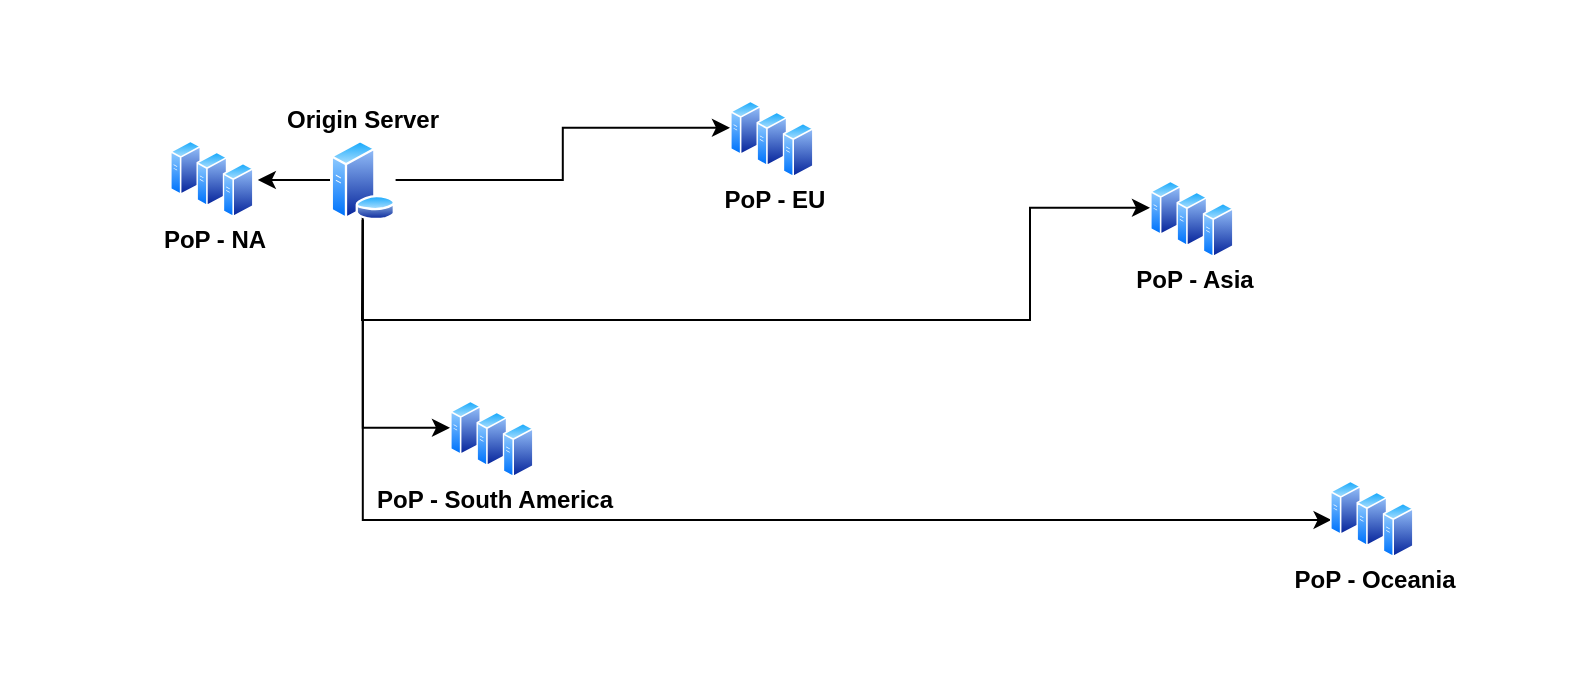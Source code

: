 <mxfile version="16.4.7" type="device"><diagram id="a2By9_nRGnN-nuRRObGp" name="Page-1"><mxGraphModel dx="731" dy="418" grid="1" gridSize="10" guides="1" tooltips="1" connect="1" arrows="1" fold="1" page="1" pageScale="1" pageWidth="827" pageHeight="1169" math="0" shadow="0"><root><mxCell id="0"/><mxCell id="1" parent="0"/><mxCell id="QGj0g1mmVDLod3xeCP2f-2" value="" style="shape=image;verticalLabelPosition=bottom;labelBackgroundColor=default;verticalAlign=top;aspect=fixed;imageAspect=0;image=https://upload.wikimedia.org/wikipedia/commons/a/ad/BlankMap-World_gray.svg;" vertex="1" parent="1"><mxGeometry x="15" y="10" width="796.39" height="340" as="geometry"/></mxCell><mxCell id="QGj0g1mmVDLod3xeCP2f-33" style="edgeStyle=orthogonalEdgeStyle;rounded=0;orthogonalLoop=1;jettySize=auto;html=1;exitX=0;exitY=0.5;exitDx=0;exitDy=0;entryX=1.13;entryY=0.34;entryDx=0;entryDy=0;entryPerimeter=0;fontSize=14;" edge="1" parent="1" source="QGj0g1mmVDLod3xeCP2f-3" target="QGj0g1mmVDLod3xeCP2f-30"><mxGeometry relative="1" as="geometry"/></mxCell><mxCell id="QGj0g1mmVDLod3xeCP2f-34" style="edgeStyle=orthogonalEdgeStyle;rounded=0;orthogonalLoop=1;jettySize=auto;html=1;entryX=0;entryY=0.5;entryDx=0;entryDy=0;fontSize=14;" edge="1" parent="1" source="QGj0g1mmVDLod3xeCP2f-3" target="QGj0g1mmVDLod3xeCP2f-5"><mxGeometry relative="1" as="geometry"/></mxCell><mxCell id="QGj0g1mmVDLod3xeCP2f-36" style="edgeStyle=orthogonalEdgeStyle;rounded=0;orthogonalLoop=1;jettySize=auto;html=1;exitX=0.5;exitY=1;exitDx=0;exitDy=0;entryX=0;entryY=0.5;entryDx=0;entryDy=0;fontSize=14;" edge="1" parent="1" source="QGj0g1mmVDLod3xeCP2f-3" target="QGj0g1mmVDLod3xeCP2f-22"><mxGeometry relative="1" as="geometry"><Array as="points"><mxPoint x="196" y="109"/><mxPoint x="196" y="170"/><mxPoint x="530" y="170"/><mxPoint x="530" y="114"/></Array></mxGeometry></mxCell><mxCell id="QGj0g1mmVDLod3xeCP2f-37" style="edgeStyle=orthogonalEdgeStyle;rounded=0;orthogonalLoop=1;jettySize=auto;html=1;exitX=0.5;exitY=1;exitDx=0;exitDy=0;entryX=0;entryY=0.75;entryDx=0;entryDy=0;fontSize=14;" edge="1" parent="1" source="QGj0g1mmVDLod3xeCP2f-3" target="QGj0g1mmVDLod3xeCP2f-16"><mxGeometry relative="1" as="geometry"><Array as="points"><mxPoint x="196" y="270"/></Array></mxGeometry></mxCell><mxCell id="QGj0g1mmVDLod3xeCP2f-12" value="" style="group" vertex="1" connectable="0" parent="1"><mxGeometry x="380" y="60" width="57.34" height="58.889" as="geometry"/></mxCell><mxCell id="QGj0g1mmVDLod3xeCP2f-8" value="" style="group" vertex="1" connectable="0" parent="QGj0g1mmVDLod3xeCP2f-12"><mxGeometry width="44.686" height="38.889" as="geometry"/></mxCell><mxCell id="QGj0g1mmVDLod3xeCP2f-5" value="" style="aspect=fixed;perimeter=ellipsePerimeter;html=1;align=center;shadow=0;dashed=0;spacingTop=3;image;image=img/lib/active_directory/generic_server.svg;fontSize=14;" vertex="1" parent="QGj0g1mmVDLod3xeCP2f-8"><mxGeometry width="15.556" height="27.778" as="geometry"/></mxCell><mxCell id="QGj0g1mmVDLod3xeCP2f-6" value="" style="aspect=fixed;perimeter=ellipsePerimeter;html=1;align=center;shadow=0;dashed=0;spacingTop=3;image;image=img/lib/active_directory/generic_server.svg;fontSize=14;" vertex="1" parent="QGj0g1mmVDLod3xeCP2f-8"><mxGeometry x="13.143" y="5.556" width="15.556" height="27.778" as="geometry"/></mxCell><mxCell id="QGj0g1mmVDLod3xeCP2f-7" value="" style="aspect=fixed;perimeter=ellipsePerimeter;html=1;align=center;shadow=0;dashed=0;spacingTop=3;image;image=img/lib/active_directory/generic_server.svg;fontSize=14;" vertex="1" parent="QGj0g1mmVDLod3xeCP2f-8"><mxGeometry x="26.286" y="11.111" width="15.556" height="27.778" as="geometry"/></mxCell><mxCell id="QGj0g1mmVDLod3xeCP2f-11" value="&lt;b&gt;&lt;font style=&quot;font-size: 12px&quot;&gt;PoP - EU&lt;/font&gt;&lt;/b&gt;" style="text;html=1;align=center;verticalAlign=middle;resizable=0;points=[];autosize=1;strokeColor=none;fillColor=none;fontSize=14;" vertex="1" parent="QGj0g1mmVDLod3xeCP2f-12"><mxGeometry x="-12.66" y="38.889" width="70" height="20" as="geometry"/></mxCell><mxCell id="QGj0g1mmVDLod3xeCP2f-14" value="" style="group" vertex="1" connectable="0" parent="1"><mxGeometry x="680" y="250" width="77.34" height="58.889" as="geometry"/></mxCell><mxCell id="QGj0g1mmVDLod3xeCP2f-15" value="" style="group" vertex="1" connectable="0" parent="QGj0g1mmVDLod3xeCP2f-14"><mxGeometry width="44.686" height="38.889" as="geometry"/></mxCell><mxCell id="QGj0g1mmVDLod3xeCP2f-16" value="" style="aspect=fixed;perimeter=ellipsePerimeter;html=1;align=center;shadow=0;dashed=0;spacingTop=3;image;image=img/lib/active_directory/generic_server.svg;fontSize=14;" vertex="1" parent="QGj0g1mmVDLod3xeCP2f-15"><mxGeometry width="15.556" height="27.778" as="geometry"/></mxCell><mxCell id="QGj0g1mmVDLod3xeCP2f-17" value="" style="aspect=fixed;perimeter=ellipsePerimeter;html=1;align=center;shadow=0;dashed=0;spacingTop=3;image;image=img/lib/active_directory/generic_server.svg;fontSize=14;" vertex="1" parent="QGj0g1mmVDLod3xeCP2f-15"><mxGeometry x="13.143" y="5.556" width="15.556" height="27.778" as="geometry"/></mxCell><mxCell id="QGj0g1mmVDLod3xeCP2f-18" value="" style="aspect=fixed;perimeter=ellipsePerimeter;html=1;align=center;shadow=0;dashed=0;spacingTop=3;image;image=img/lib/active_directory/generic_server.svg;fontSize=14;" vertex="1" parent="QGj0g1mmVDLod3xeCP2f-15"><mxGeometry x="26.286" y="11.111" width="15.556" height="27.778" as="geometry"/></mxCell><mxCell id="QGj0g1mmVDLod3xeCP2f-19" value="&lt;b&gt;&lt;font style=&quot;font-size: 12px&quot;&gt;PoP - Oceania&lt;/font&gt;&lt;/b&gt;" style="text;html=1;align=center;verticalAlign=middle;resizable=0;points=[];autosize=1;strokeColor=none;fillColor=none;fontSize=14;" vertex="1" parent="QGj0g1mmVDLod3xeCP2f-14"><mxGeometry x="-27.66" y="38.889" width="100" height="20" as="geometry"/></mxCell><mxCell id="QGj0g1mmVDLod3xeCP2f-20" value="" style="group" vertex="1" connectable="0" parent="1"><mxGeometry x="590" y="100" width="62.34" height="58.889" as="geometry"/></mxCell><mxCell id="QGj0g1mmVDLod3xeCP2f-21" value="" style="group" vertex="1" connectable="0" parent="QGj0g1mmVDLod3xeCP2f-20"><mxGeometry width="44.686" height="38.889" as="geometry"/></mxCell><mxCell id="QGj0g1mmVDLod3xeCP2f-22" value="" style="aspect=fixed;perimeter=ellipsePerimeter;html=1;align=center;shadow=0;dashed=0;spacingTop=3;image;image=img/lib/active_directory/generic_server.svg;fontSize=14;" vertex="1" parent="QGj0g1mmVDLod3xeCP2f-21"><mxGeometry width="15.556" height="27.778" as="geometry"/></mxCell><mxCell id="QGj0g1mmVDLod3xeCP2f-23" value="" style="aspect=fixed;perimeter=ellipsePerimeter;html=1;align=center;shadow=0;dashed=0;spacingTop=3;image;image=img/lib/active_directory/generic_server.svg;fontSize=14;" vertex="1" parent="QGj0g1mmVDLod3xeCP2f-21"><mxGeometry x="13.143" y="5.556" width="15.556" height="27.778" as="geometry"/></mxCell><mxCell id="QGj0g1mmVDLod3xeCP2f-24" value="" style="aspect=fixed;perimeter=ellipsePerimeter;html=1;align=center;shadow=0;dashed=0;spacingTop=3;image;image=img/lib/active_directory/generic_server.svg;fontSize=14;" vertex="1" parent="QGj0g1mmVDLod3xeCP2f-21"><mxGeometry x="26.286" y="11.111" width="15.556" height="27.778" as="geometry"/></mxCell><mxCell id="QGj0g1mmVDLod3xeCP2f-25" value="&lt;b&gt;&lt;font style=&quot;font-size: 12px&quot;&gt;PoP - Asia&lt;/font&gt;&lt;/b&gt;" style="text;html=1;align=center;verticalAlign=middle;resizable=0;points=[];autosize=1;strokeColor=none;fillColor=none;fontSize=14;" vertex="1" parent="QGj0g1mmVDLod3xeCP2f-20"><mxGeometry x="-12.66" y="38.889" width="70" height="20" as="geometry"/></mxCell><mxCell id="QGj0g1mmVDLod3xeCP2f-26" value="" style="group" vertex="1" connectable="0" parent="1"><mxGeometry x="100" y="80" width="62.34" height="58.889" as="geometry"/></mxCell><mxCell id="QGj0g1mmVDLod3xeCP2f-27" value="" style="group" vertex="1" connectable="0" parent="QGj0g1mmVDLod3xeCP2f-26"><mxGeometry width="44.686" height="38.889" as="geometry"/></mxCell><mxCell id="QGj0g1mmVDLod3xeCP2f-28" value="" style="aspect=fixed;perimeter=ellipsePerimeter;html=1;align=center;shadow=0;dashed=0;spacingTop=3;image;image=img/lib/active_directory/generic_server.svg;fontSize=14;" vertex="1" parent="QGj0g1mmVDLod3xeCP2f-27"><mxGeometry width="15.556" height="27.778" as="geometry"/></mxCell><mxCell id="QGj0g1mmVDLod3xeCP2f-29" value="" style="aspect=fixed;perimeter=ellipsePerimeter;html=1;align=center;shadow=0;dashed=0;spacingTop=3;image;image=img/lib/active_directory/generic_server.svg;fontSize=14;" vertex="1" parent="QGj0g1mmVDLod3xeCP2f-27"><mxGeometry x="13.143" y="5.556" width="15.556" height="27.778" as="geometry"/></mxCell><mxCell id="QGj0g1mmVDLod3xeCP2f-30" value="" style="aspect=fixed;perimeter=ellipsePerimeter;html=1;align=center;shadow=0;dashed=0;spacingTop=3;image;image=img/lib/active_directory/generic_server.svg;fontSize=14;" vertex="1" parent="QGj0g1mmVDLod3xeCP2f-27"><mxGeometry x="26.286" y="11.111" width="15.556" height="27.778" as="geometry"/></mxCell><mxCell id="QGj0g1mmVDLod3xeCP2f-31" value="&lt;b&gt;&lt;font style=&quot;font-size: 12px&quot;&gt;PoP - NA&lt;/font&gt;&lt;/b&gt;" style="text;html=1;align=center;verticalAlign=middle;resizable=0;points=[];autosize=1;strokeColor=none;fillColor=none;fontSize=14;" vertex="1" parent="QGj0g1mmVDLod3xeCP2f-26"><mxGeometry x="-12.66" y="38.889" width="70" height="20" as="geometry"/></mxCell><mxCell id="QGj0g1mmVDLod3xeCP2f-39" value="" style="group" vertex="1" connectable="0" parent="1"><mxGeometry x="151.4" y="60" width="90" height="60" as="geometry"/></mxCell><mxCell id="QGj0g1mmVDLod3xeCP2f-3" value="" style="aspect=fixed;perimeter=ellipsePerimeter;html=1;align=center;shadow=0;dashed=0;spacingTop=3;image;image=img/lib/active_directory/database_server.svg;" vertex="1" parent="QGj0g1mmVDLod3xeCP2f-39"><mxGeometry x="28.6" y="20" width="32.8" height="40" as="geometry"/></mxCell><mxCell id="QGj0g1mmVDLod3xeCP2f-38" value="&lt;b&gt;Origin Server&lt;br&gt;&lt;/b&gt;" style="text;html=1;align=center;verticalAlign=middle;resizable=0;points=[];autosize=1;strokeColor=none;fillColor=none;fontSize=12;" vertex="1" parent="QGj0g1mmVDLod3xeCP2f-39"><mxGeometry width="90" height="20" as="geometry"/></mxCell><mxCell id="QGj0g1mmVDLod3xeCP2f-40" value="" style="group" vertex="1" connectable="0" parent="1"><mxGeometry x="240" y="210" width="87.34" height="58.889" as="geometry"/></mxCell><mxCell id="QGj0g1mmVDLod3xeCP2f-41" value="" style="group" vertex="1" connectable="0" parent="QGj0g1mmVDLod3xeCP2f-40"><mxGeometry width="44.686" height="38.889" as="geometry"/></mxCell><mxCell id="QGj0g1mmVDLod3xeCP2f-42" value="" style="aspect=fixed;perimeter=ellipsePerimeter;html=1;align=center;shadow=0;dashed=0;spacingTop=3;image;image=img/lib/active_directory/generic_server.svg;fontSize=14;" vertex="1" parent="QGj0g1mmVDLod3xeCP2f-41"><mxGeometry width="15.556" height="27.778" as="geometry"/></mxCell><mxCell id="QGj0g1mmVDLod3xeCP2f-43" value="" style="aspect=fixed;perimeter=ellipsePerimeter;html=1;align=center;shadow=0;dashed=0;spacingTop=3;image;image=img/lib/active_directory/generic_server.svg;fontSize=14;" vertex="1" parent="QGj0g1mmVDLod3xeCP2f-41"><mxGeometry x="13.143" y="5.556" width="15.556" height="27.778" as="geometry"/></mxCell><mxCell id="QGj0g1mmVDLod3xeCP2f-44" value="" style="aspect=fixed;perimeter=ellipsePerimeter;html=1;align=center;shadow=0;dashed=0;spacingTop=3;image;image=img/lib/active_directory/generic_server.svg;fontSize=14;" vertex="1" parent="QGj0g1mmVDLod3xeCP2f-41"><mxGeometry x="26.286" y="11.111" width="15.556" height="27.778" as="geometry"/></mxCell><mxCell id="QGj0g1mmVDLod3xeCP2f-45" value="&lt;b&gt;&lt;font style=&quot;font-size: 12px&quot;&gt;PoP - South America&lt;/font&gt;&lt;/b&gt;" style="text;html=1;align=center;verticalAlign=middle;resizable=0;points=[];autosize=1;strokeColor=none;fillColor=none;fontSize=14;" vertex="1" parent="QGj0g1mmVDLod3xeCP2f-40"><mxGeometry x="-42.66" y="38.889" width="130" height="20" as="geometry"/></mxCell><mxCell id="QGj0g1mmVDLod3xeCP2f-46" style="edgeStyle=orthogonalEdgeStyle;rounded=0;orthogonalLoop=1;jettySize=auto;html=1;exitX=0.5;exitY=1;exitDx=0;exitDy=0;entryX=0;entryY=0.5;entryDx=0;entryDy=0;fontSize=12;" edge="1" parent="1" source="QGj0g1mmVDLod3xeCP2f-3" target="QGj0g1mmVDLod3xeCP2f-42"><mxGeometry relative="1" as="geometry"/></mxCell></root></mxGraphModel></diagram></mxfile>